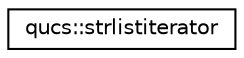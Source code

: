 digraph G
{
  edge [fontname="Helvetica",fontsize="10",labelfontname="Helvetica",labelfontsize="10"];
  node [fontname="Helvetica",fontsize="10",shape=record];
  rankdir="LR";
  Node1 [label="qucs::strlistiterator",height=0.2,width=0.4,color="black", fillcolor="white", style="filled",URL="$classqucs_1_1strlistiterator.html"];
}
